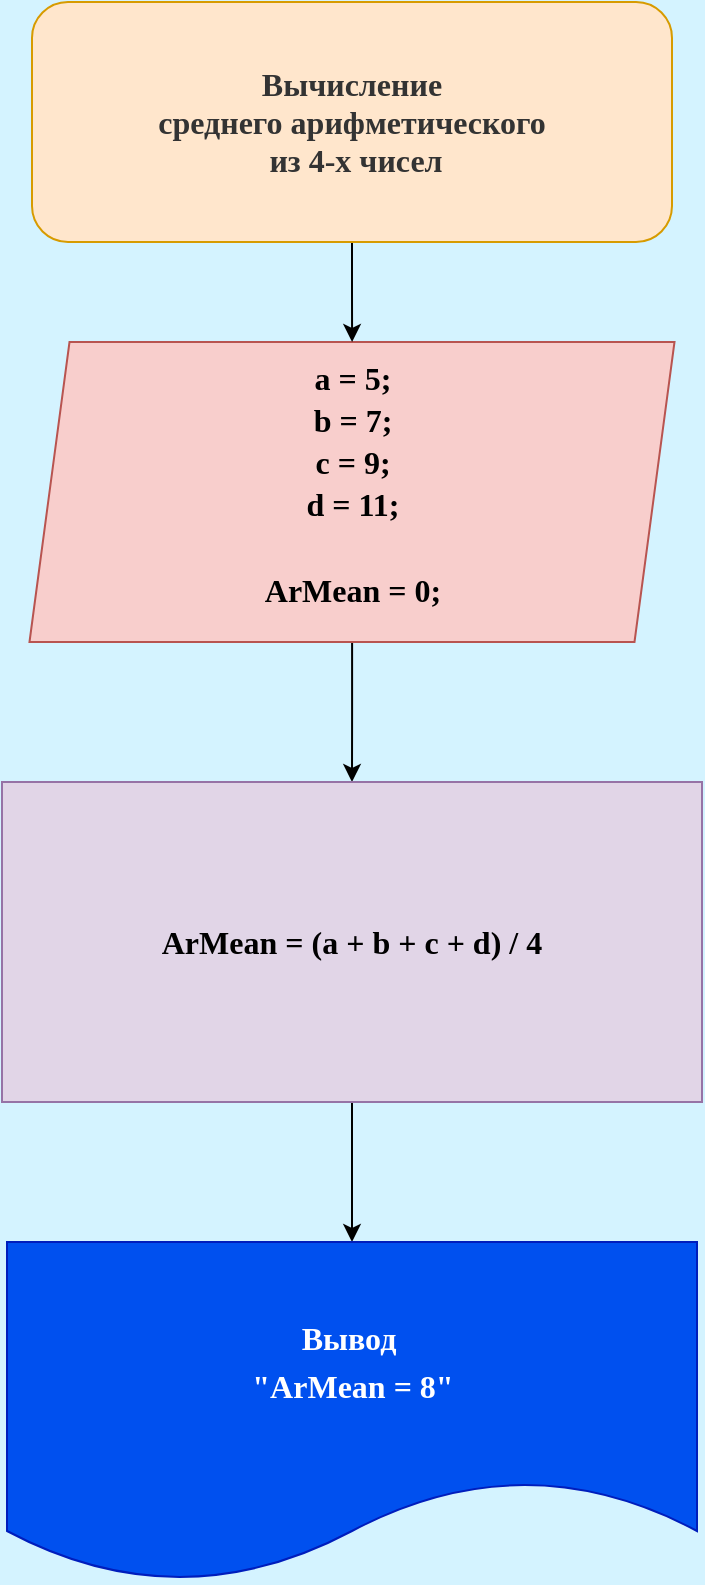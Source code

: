 <mxfile version="20.3.3" type="github">
  <diagram id="JSsoLerhAI2nsH8LYzoI" name="Страница 1">
    <mxGraphModel dx="1616" dy="900" grid="1" gridSize="10" guides="1" tooltips="1" connect="1" arrows="1" fold="1" page="1" pageScale="1" pageWidth="827" pageHeight="1169" background="#D4F3FF" math="0" shadow="0">
      <root>
        <mxCell id="0" />
        <mxCell id="1" parent="0" />
        <mxCell id="irI6KvaJfeKcy1WvKLn3-7" value="" style="edgeStyle=orthogonalEdgeStyle;rounded=0;orthogonalLoop=1;jettySize=auto;html=1;fontFamily=Verdana;" parent="1" source="irI6KvaJfeKcy1WvKLn3-2" target="irI6KvaJfeKcy1WvKLn3-6" edge="1">
          <mxGeometry relative="1" as="geometry" />
        </mxCell>
        <mxCell id="irI6KvaJfeKcy1WvKLn3-2" value="&lt;p style=&quot;line-height: 1.2; font-size: 16px;&quot;&gt;&lt;font style=&quot;font-size: 16px; line-height: 1.3;&quot;&gt;a = 5;&lt;br&gt;b = 7;&lt;br&gt;c = 9;&lt;br&gt;d = 11;&lt;/font&gt;&lt;/p&gt;&lt;p style=&quot;line-height: 2.1; font-size: 16px;&quot;&gt;&lt;span style=&quot;background-color: initial;&quot;&gt;&lt;font style=&quot;font-size: 16px; line-height: 1.2;&quot;&gt;ArMean = 0;&lt;/font&gt;&lt;/span&gt;&lt;/p&gt;" style="shape=parallelogram;perimeter=parallelogramPerimeter;whiteSpace=wrap;html=1;fixedSize=1;fillColor=#f8cecc;strokeColor=#b85450;fontFamily=Verdana;fontStyle=1" parent="1" vertex="1">
          <mxGeometry x="248.75" y="180" width="322.5" height="150" as="geometry" />
        </mxCell>
        <mxCell id="irI6KvaJfeKcy1WvKLn3-9" value="" style="edgeStyle=orthogonalEdgeStyle;rounded=0;orthogonalLoop=1;jettySize=auto;html=1;fontFamily=Verdana;" parent="1" source="irI6KvaJfeKcy1WvKLn3-6" target="irI6KvaJfeKcy1WvKLn3-8" edge="1">
          <mxGeometry relative="1" as="geometry" />
        </mxCell>
        <mxCell id="irI6KvaJfeKcy1WvKLn3-6" value="&lt;font style=&quot;font-size: 16px;&quot;&gt;ArMean = (a + b + c + d) / 4&lt;/font&gt;" style="whiteSpace=wrap;html=1;fontFamily=Verdana;fillColor=#e1d5e7;strokeColor=#9673a6;fontStyle=1;" parent="1" vertex="1">
          <mxGeometry x="235" y="400" width="350" height="160" as="geometry" />
        </mxCell>
        <mxCell id="irI6KvaJfeKcy1WvKLn3-8" value="&lt;font style=&quot;font-size: 16px; line-height: 1.5;&quot;&gt;Вывод&amp;nbsp; &lt;br&gt;&quot;ArMean = 8&quot;&lt;/font&gt;" style="shape=document;whiteSpace=wrap;html=1;boundedLbl=1;fontFamily=Verdana;fillColor=#0050ef;strokeColor=#001DBC;fontStyle=1;fontColor=#ffffff;" parent="1" vertex="1">
          <mxGeometry x="237.5" y="630" width="345" height="170" as="geometry" />
        </mxCell>
        <mxCell id="bc77YkjF6ze5RHih_S25-2" value="" style="edgeStyle=orthogonalEdgeStyle;rounded=0;orthogonalLoop=1;jettySize=auto;html=1;" edge="1" parent="1" source="bc77YkjF6ze5RHih_S25-1" target="irI6KvaJfeKcy1WvKLn3-2">
          <mxGeometry relative="1" as="geometry" />
        </mxCell>
        <mxCell id="bc77YkjF6ze5RHih_S25-1" value="&lt;font style=&quot;font-size: 16px;&quot;&gt;&lt;b style=&quot;color: rgb(51, 51, 51); font-family: Verdana;&quot;&gt;Вычисление&lt;br&gt;среднего арифметического&lt;br&gt;&amp;nbsp;из 4-х чисел&lt;/b&gt;&lt;br&gt;&lt;/font&gt;" style="rounded=1;whiteSpace=wrap;html=1;strokeWidth=1;fillColor=#ffe6cc;strokeColor=#d79b00;" vertex="1" parent="1">
          <mxGeometry x="250" y="10" width="320" height="120" as="geometry" />
        </mxCell>
      </root>
    </mxGraphModel>
  </diagram>
</mxfile>
